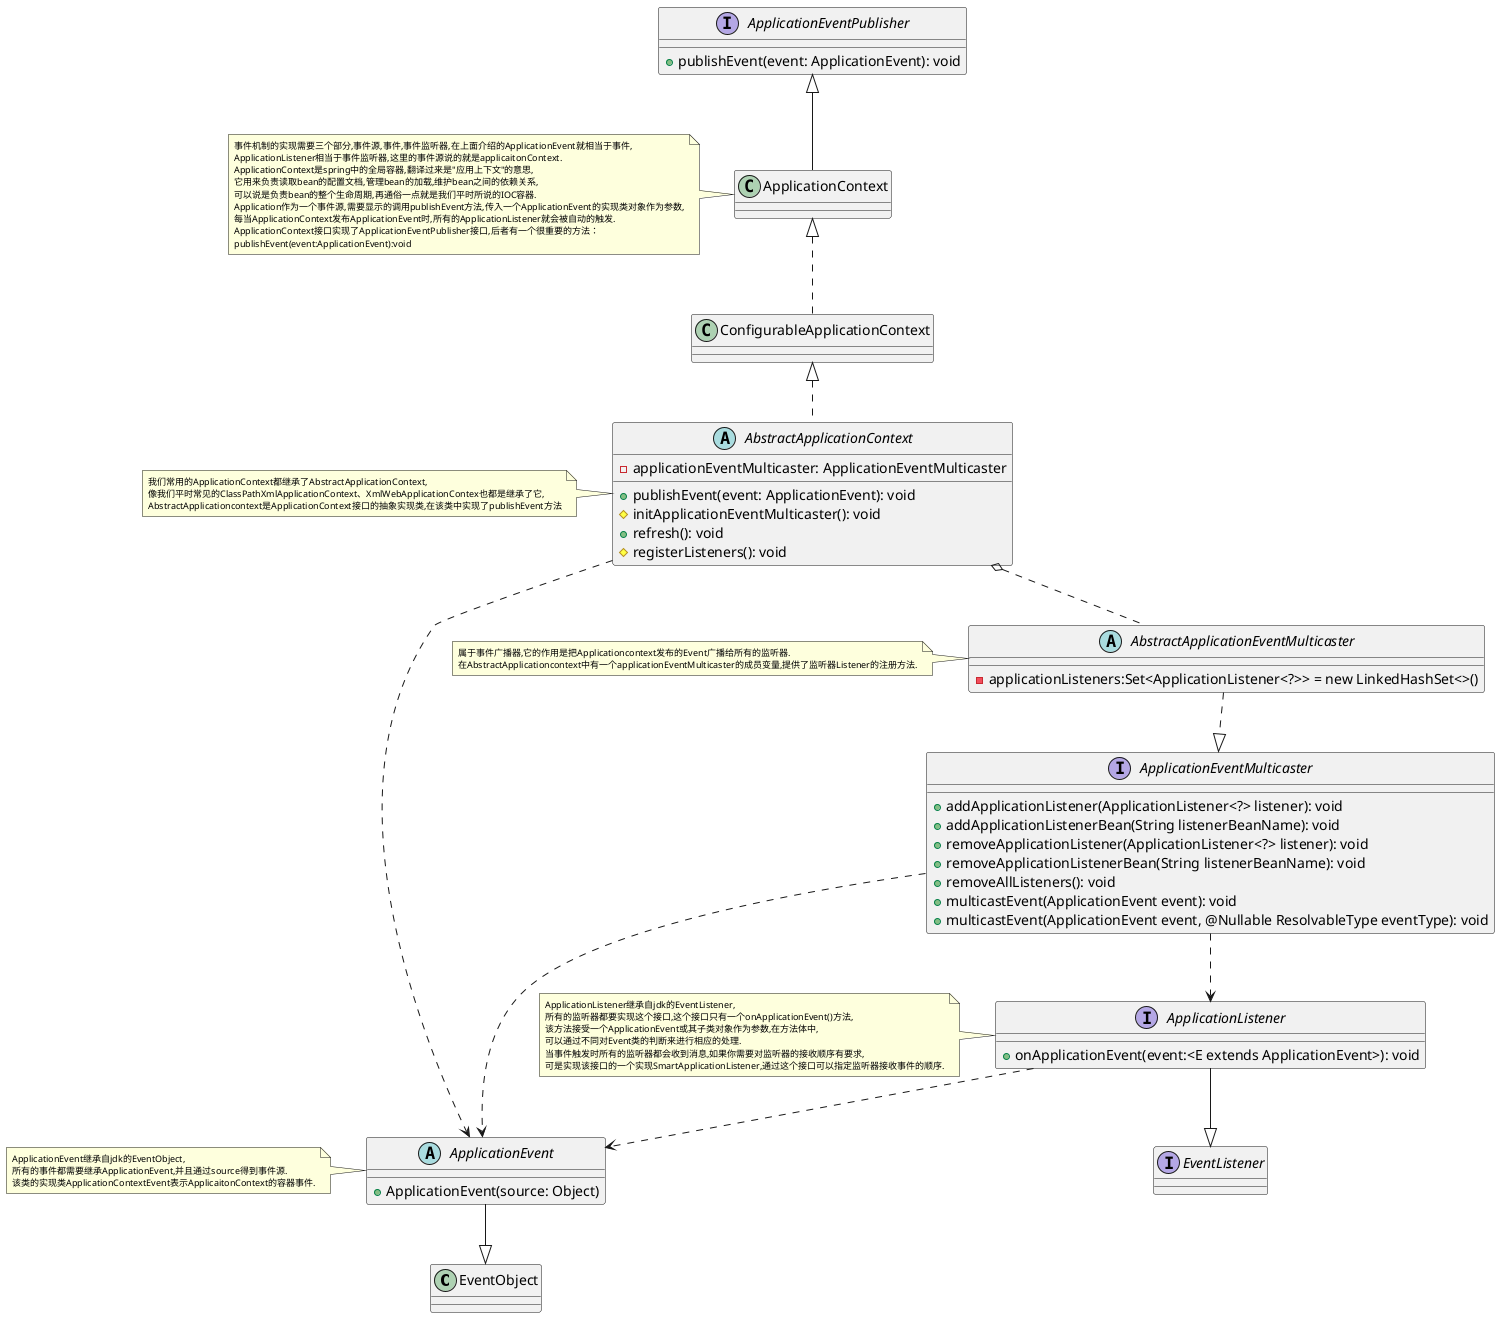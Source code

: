 @startuml

class EventObject
abstract class ApplicationEvent {
    +ApplicationEvent(source: Object)
}
note left:<size:9>ApplicationEvent继承自jdk的EventObject,\n<size:9>所有的事件都需要继承ApplicationEvent,并且通过source得到事件源.\n<size:9>该类的实现类ApplicationContextEvent表示ApplicaitonContext的容器事件.

interface EventListener
interface ApplicationListener {
    +onApplicationEvent(event:<E extends ApplicationEvent>): void
}
note left:<size:9>ApplicationListener继承自jdk的EventListener,\n<size:9>所有的监听器都要实现这个接口,这个接口只有一个onApplicationEvent()方法,\n<size:9>该方法接受一个ApplicationEvent或其子类对象作为参数,在方法体中,\n<size:9>可以通过不同对Event类的判断来进行相应的处理.\n<size:9>当事件触发时所有的监听器都会收到消息,如果你需要对监听器的接收顺序有要求,\n<size:9>可是实现该接口的一个实现SmartApplicationListener,通过这个接口可以指定监听器接收事件的顺序.

interface ApplicationEventMulticaster {
    	+addApplicationListener(ApplicationListener<?> listener): void
    	+addApplicationListenerBean(String listenerBeanName): void
    	+removeApplicationListener(ApplicationListener<?> listener): void
    	+removeApplicationListenerBean(String listenerBeanName): void
    	+removeAllListeners(): void
    	+multicastEvent(ApplicationEvent event): void
    	+multicastEvent(ApplicationEvent event, @Nullable ResolvableType eventType): void
}

abstract class AbstractApplicationEventMulticaster {
    -applicationListeners:Set<ApplicationListener<?>> = new LinkedHashSet<>()
}
note left:<size:9>属于事件广播器,它的作用是把Applicationcontext发布的Event广播给所有的监听器.\n<size:9>在AbstractApplicationcontext中有一个applicationEventMulticaster的成员变量,提供了监听器Listener的注册方法.

abstract class AbstractApplicationContext {
    -applicationEventMulticaster: ApplicationEventMulticaster
    +publishEvent(event: ApplicationEvent): void
    #initApplicationEventMulticaster(): void
    +refresh(): void
    #registerListeners(): void
}
note left:<size:9>我们常用的ApplicationContext都继承了AbstractApplicationContext,\n<size:9>像我们平时常见的ClassPathXmlApplicationContext、XmlWebApplicationContex也都是继承了它,\n<size:9>AbstractApplicationcontext是ApplicationContext接口的抽象实现类,在该类中实现了publishEvent方法

interface ApplicationEventPublisher {
    +publishEvent(event: ApplicationEvent): void
}

ApplicationListener ..> ApplicationEvent
ApplicationEvent --|> EventObject
ApplicationListener --|> EventListener

ApplicationEventMulticaster ..> ApplicationEvent
ApplicationEventMulticaster ..> ApplicationListener

AbstractApplicationEventMulticaster ..|> ApplicationEventMulticaster

AbstractApplicationContext o.. AbstractApplicationEventMulticaster
AbstractApplicationContext ..> ApplicationEvent

ConfigurableApplicationContext <|.. AbstractApplicationContext
ApplicationContext <|.. ConfigurableApplicationContext

ApplicationEventPublisher <|-- ApplicationContext
note left:<size:9>事件机制的实现需要三个部分,事件源,事件,事件监听器,在上面介绍的ApplicationEvent就相当于事件,\n<size:9>ApplicationListener相当于事件监听器,这里的事件源说的就是applicaitonContext.\n<size:9>ApplicationContext是spring中的全局容器,翻译过来是"应用上下文"的意思,\n<size:9>它用来负责读取bean的配置文档,管理bean的加载,维护bean之间的依赖关系,\n<size:9>可以说是负责bean的整个生命周期,再通俗一点就是我们平时所说的IOC容器.\n<size:9>Application作为一个事件源,需要显示的调用publishEvent方法,传入一个ApplicationEvent的实现类对象作为参数,\n<size:9>每当ApplicationContext发布ApplicationEvent时,所有的ApplicationListener就会被自动的触发.\n<size:9>ApplicationContext接口实现了ApplicationEventPublisher接口,后者有一个很重要的方法：\n<size:9>publishEvent(event:ApplicationEvent):void

@enduml